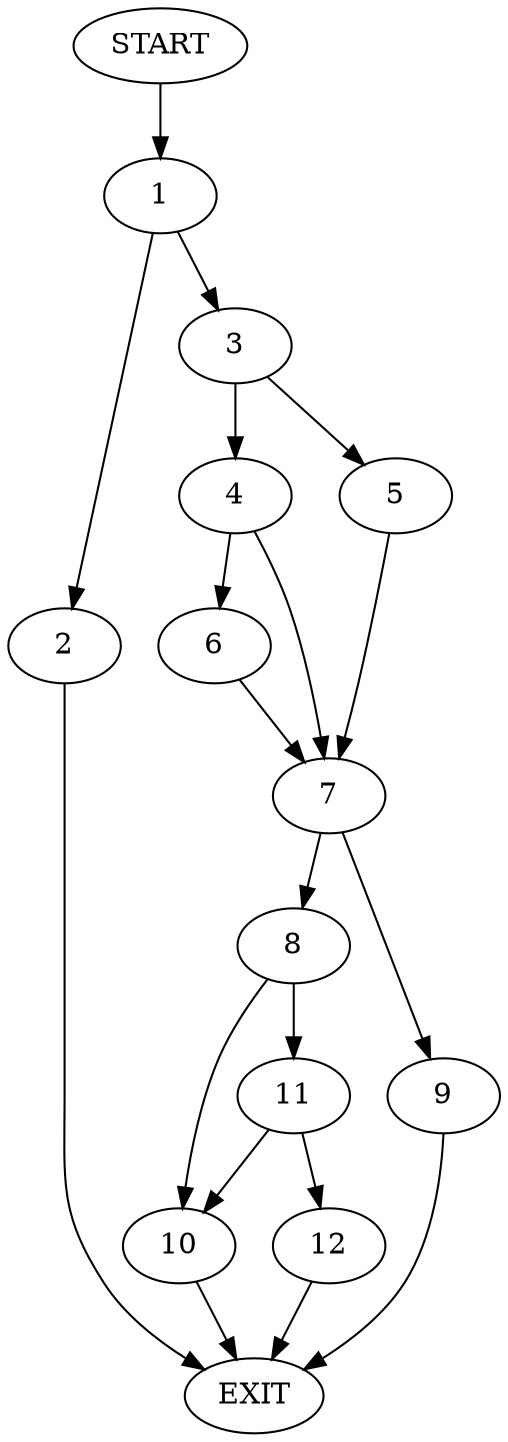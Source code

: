 digraph {
0 [label="START"]
13 [label="EXIT"]
0 -> 1
1 -> 2
1 -> 3
2 -> 13
3 -> 4
3 -> 5
4 -> 6
4 -> 7
5 -> 7
7 -> 8
7 -> 9
6 -> 7
8 -> 10
8 -> 11
9 -> 13
11 -> 10
11 -> 12
10 -> 13
12 -> 13
}
